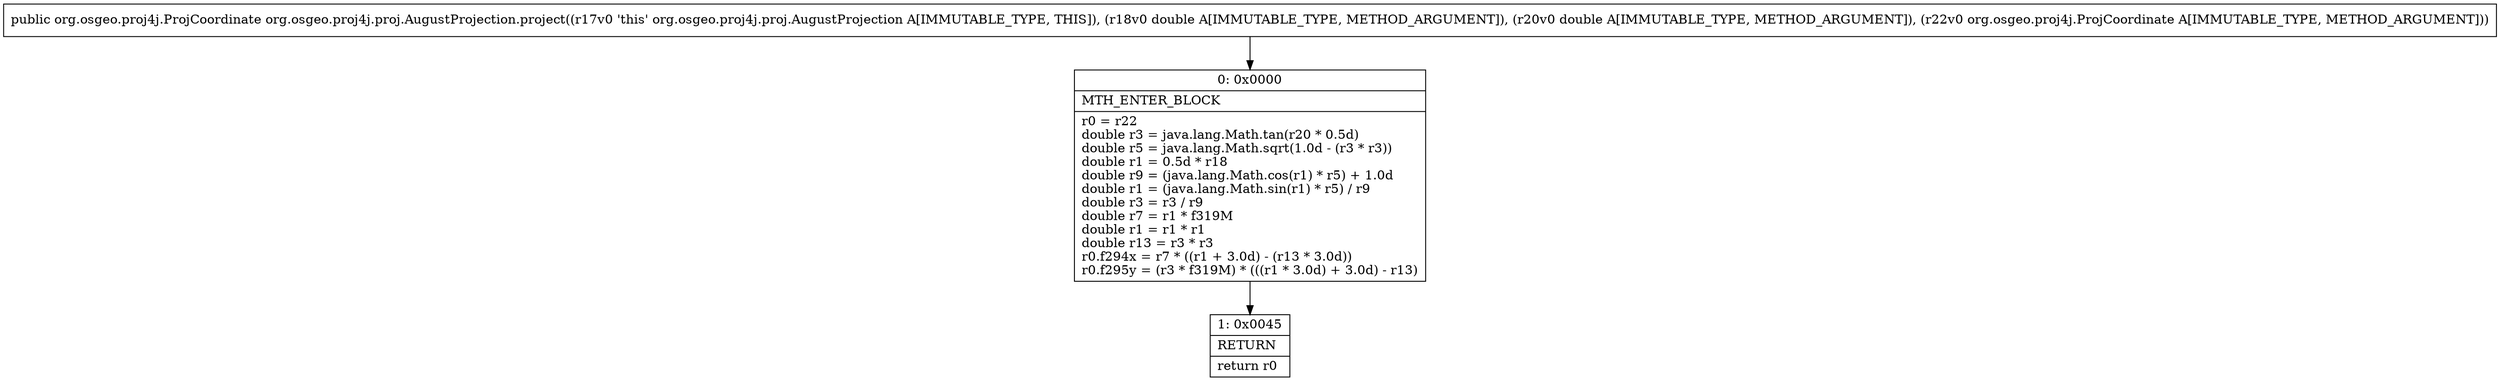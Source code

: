 digraph "CFG fororg.osgeo.proj4j.proj.AugustProjection.project(DDLorg\/osgeo\/proj4j\/ProjCoordinate;)Lorg\/osgeo\/proj4j\/ProjCoordinate;" {
Node_0 [shape=record,label="{0\:\ 0x0000|MTH_ENTER_BLOCK\l|r0 = r22\ldouble r3 = java.lang.Math.tan(r20 * 0.5d)\ldouble r5 = java.lang.Math.sqrt(1.0d \- (r3 * r3))\ldouble r1 = 0.5d * r18\ldouble r9 = (java.lang.Math.cos(r1) * r5) + 1.0d\ldouble r1 = (java.lang.Math.sin(r1) * r5) \/ r9\ldouble r3 = r3 \/ r9\ldouble r7 = r1 * f319M\ldouble r1 = r1 * r1\ldouble r13 = r3 * r3\lr0.f294x = r7 * ((r1 + 3.0d) \- (r13 * 3.0d))\lr0.f295y = (r3 * f319M) * (((r1 * 3.0d) + 3.0d) \- r13)\l}"];
Node_1 [shape=record,label="{1\:\ 0x0045|RETURN\l|return r0\l}"];
MethodNode[shape=record,label="{public org.osgeo.proj4j.ProjCoordinate org.osgeo.proj4j.proj.AugustProjection.project((r17v0 'this' org.osgeo.proj4j.proj.AugustProjection A[IMMUTABLE_TYPE, THIS]), (r18v0 double A[IMMUTABLE_TYPE, METHOD_ARGUMENT]), (r20v0 double A[IMMUTABLE_TYPE, METHOD_ARGUMENT]), (r22v0 org.osgeo.proj4j.ProjCoordinate A[IMMUTABLE_TYPE, METHOD_ARGUMENT])) }"];
MethodNode -> Node_0;
Node_0 -> Node_1;
}

